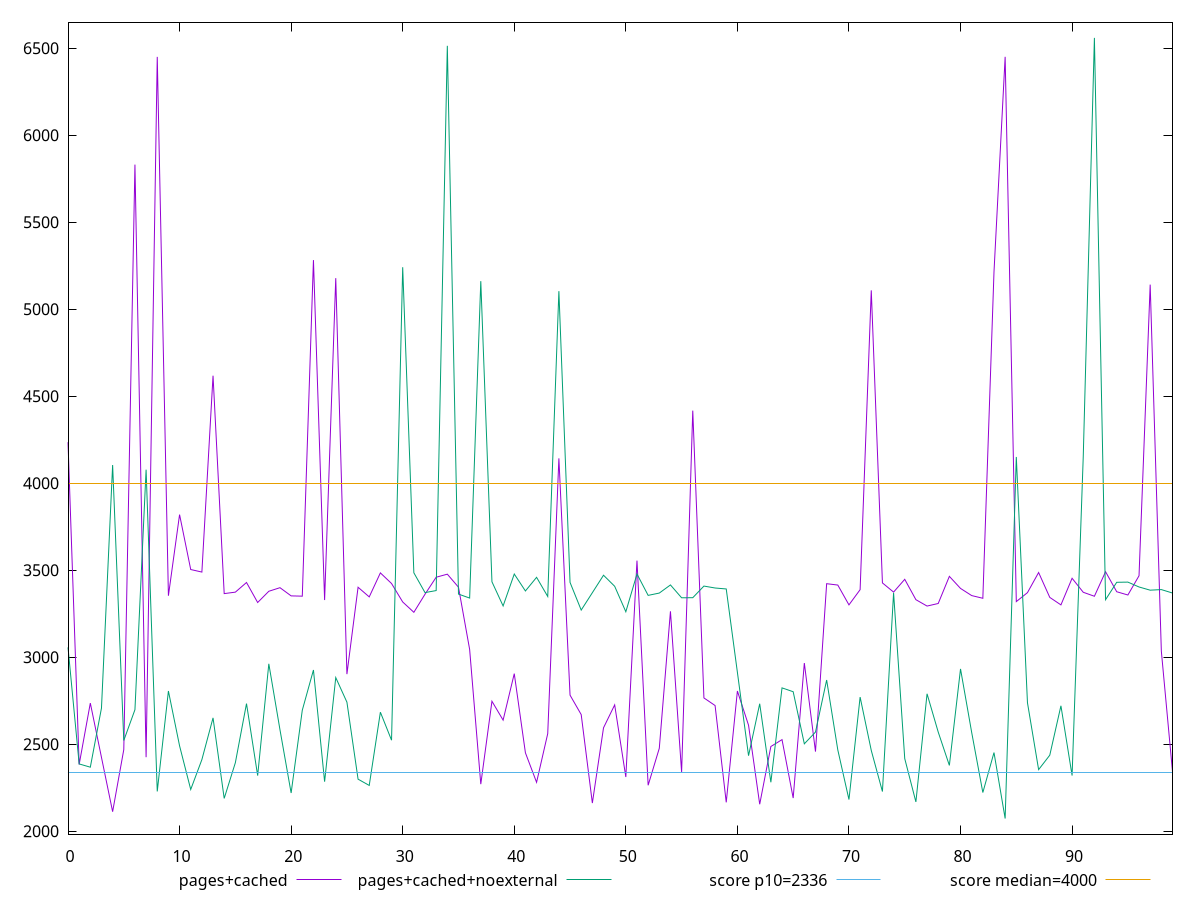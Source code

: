 reset

$pagesCached <<EOF
0 4236.3769999999995
1 2383.8160000000003
2 2736.6724999999997
3 2424.567
4 2112.602
5 2469.4089999999997
6 5831.736
7 2425.6035
8 6450.752
9 3353.785999999999
10 3819.907
11 3504.4525000000003
12 3489.792
13 4618.4295
14 3365.973499999999
15 3374.4159999999997
16 3429.830999999999
17 3314.8295
18 3379.4350000000004
19 3399.9915
20 3352.9035000000003
21 3351.3125
22 5282.785
23 3328.8450000000003
24 5179.177999999999
25 2903.181
26 3402.5035000000007
27 3347.0845
28 3485.0045
29 3424.04
30 3317.9525000000003
31 3258.5755
32 3362.4924999999994
33 3460.1055
34 3477.6845
35 3402.9275
36 3045.2299999999996
37 2270.9234999999994
38 2747.2865
39 2638.7945
40 2905.9795000000004
41 2450.9524999999994
42 2281.344
43 2561.2099999999996
44 4143.368
45 2782.3565
46 2670.6635
47 2162.2265
48 2594.644
49 2726.3825
50 2311.9224999999997
51 3555.4174999999996
52 2264.452
53 2477.0445
54 3264.1794999999997
55 2339.617
56 4417.865
57 2766.34
58 2722.7985
59 2166.1669999999995
60 2806.0950000000003
61 2609.3630000000003
62 2155.325
63 2487.38
64 2526.7154999999993
65 2190.9775
66 2966.8405
67 2457.929
68 3422.9789999999994
69 3415.1
70 3301.25
71 3388.602
72 5109.0415
73 3427.455
74 3374.6745
75 3448.1300000000006
76 3331.0705
77 3294.4089999999997
78 3309.1609999999996
79 3465.0915
80 3395.781
81 3354.6575
82 3339.151
83 5214.487
84 6451.137999999999
85 3320.0924999999997
86 3371.567
87 3487.2129999999997
88 3344.1865
89 3301.0915
90 3454.122500000001
91 3373.6594999999993
92 3350.7649999999994
93 3491.7704999999996
94 3376.7045
95 3357.964
96 3468.5155
97 5142.062
98 3035.0909999999994
99 2342.95
EOF

$pagesCachedNoexternal <<EOF
0 3056.9455
1 2387.0535
2 2368.3499999999995
3 2707.8910000000005
4 4104.939
5 2521.8684999999996
6 2698.691
7 4078.219
8 2228.9165
9 2806.1384999999996
10 2491.027
11 2240.171
12 2411.8795
13 2651.7829999999994
14 2188.8605000000002
15 2393.9175
16 2733.8045
17 2320.0215
18 2962.456
19 2583.241499999999
20 2220.0485
21 2695.6674999999996
22 2926.8765000000003
23 2284.873
24 2883.291
25 2742.087000000001
26 2299.3635000000004
27 2263.481500000001
28 2684.5164999999997
29 2523.4689999999996
30 5241.7445
31 3485.5694999999996
32 3371.7829999999994
33 3383.4295
34 6514.478999999999
35 3363.13
36 3340.4660000000003
37 5161.847
38 3433.8345
39 3294.9664999999995
40 3478.5060000000003
41 3381.1520000000005
42 3459.508
43 3349.4980000000005
44 5104.327
45 3430.22
46 3271.351
47 3371.1849999999995
48 3471.6135
49 3408.1075
50 3261.7380000000003
51 3478.577999999999
52 3355.825
53 3369.13
54 3415.7975
55 3341.9745000000003
56 3342.4574999999995
57 3409.2874999999995
58 3398.2124999999996
59 3392.6710000000003
60 2913.6339999999996
61 2434.4494999999997
62 2733.1004999999996
63 2281.6165
64 2824.1459999999997
65 2802.0465000000004
66 2502.634
67 2570.184
68 2869.3725
69 2467.548
70 2182.3225
71 2771.3005000000003
72 2464.63
73 2228.415
74 3370.354
75 2417.6449999999995
76 2168.704
77 2790.1675000000005
78 2570.288
79 2378.5715
80 2933.1500000000005
81 2568.1524999999997
82 2222.6735
83 2452.3945000000003
84 2073.3050000000003
85 4151.373000000001
86 2738.8780000000006
87 2354.3205
88 2437.3665
89 2721.1989999999996
90 2320.2325
91 4152.951999999999
92 6559.849
93 3331.0035000000003
94 3430.9764999999998
95 3432.057
96 3404.0925
97 3385.7129999999997
98 3389.0735000000004
99 3369.312
EOF

set key outside below
set xrange [0:99]
set yrange [1983.5741200000002:6649.57988]
set trange [1983.5741200000002:6649.57988]
set terminal svg size 640, 520 enhanced background rgb 'white'
set output "reprap/first-contentful-paint/comparison/line/1_vs_2.svg"

plot $pagesCached title "pages+cached" with line, \
     $pagesCachedNoexternal title "pages+cached+noexternal" with line, \
     2336 title "score p10=2336", \
     4000 title "score median=4000"

reset
